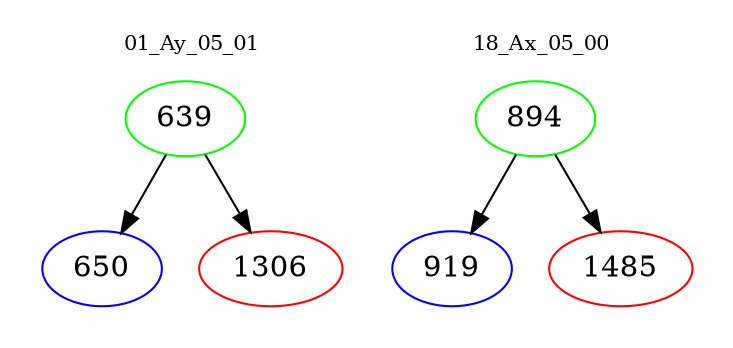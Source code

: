 digraph{
subgraph cluster_0 {
color = white
label = "01_Ay_05_01";
fontsize=10;
T0_639 [label="639", color="green"]
T0_639 -> T0_650 [color="black"]
T0_650 [label="650", color="blue"]
T0_639 -> T0_1306 [color="black"]
T0_1306 [label="1306", color="red"]
}
subgraph cluster_1 {
color = white
label = "18_Ax_05_00";
fontsize=10;
T1_894 [label="894", color="green"]
T1_894 -> T1_919 [color="black"]
T1_919 [label="919", color="blue"]
T1_894 -> T1_1485 [color="black"]
T1_1485 [label="1485", color="red"]
}
}
